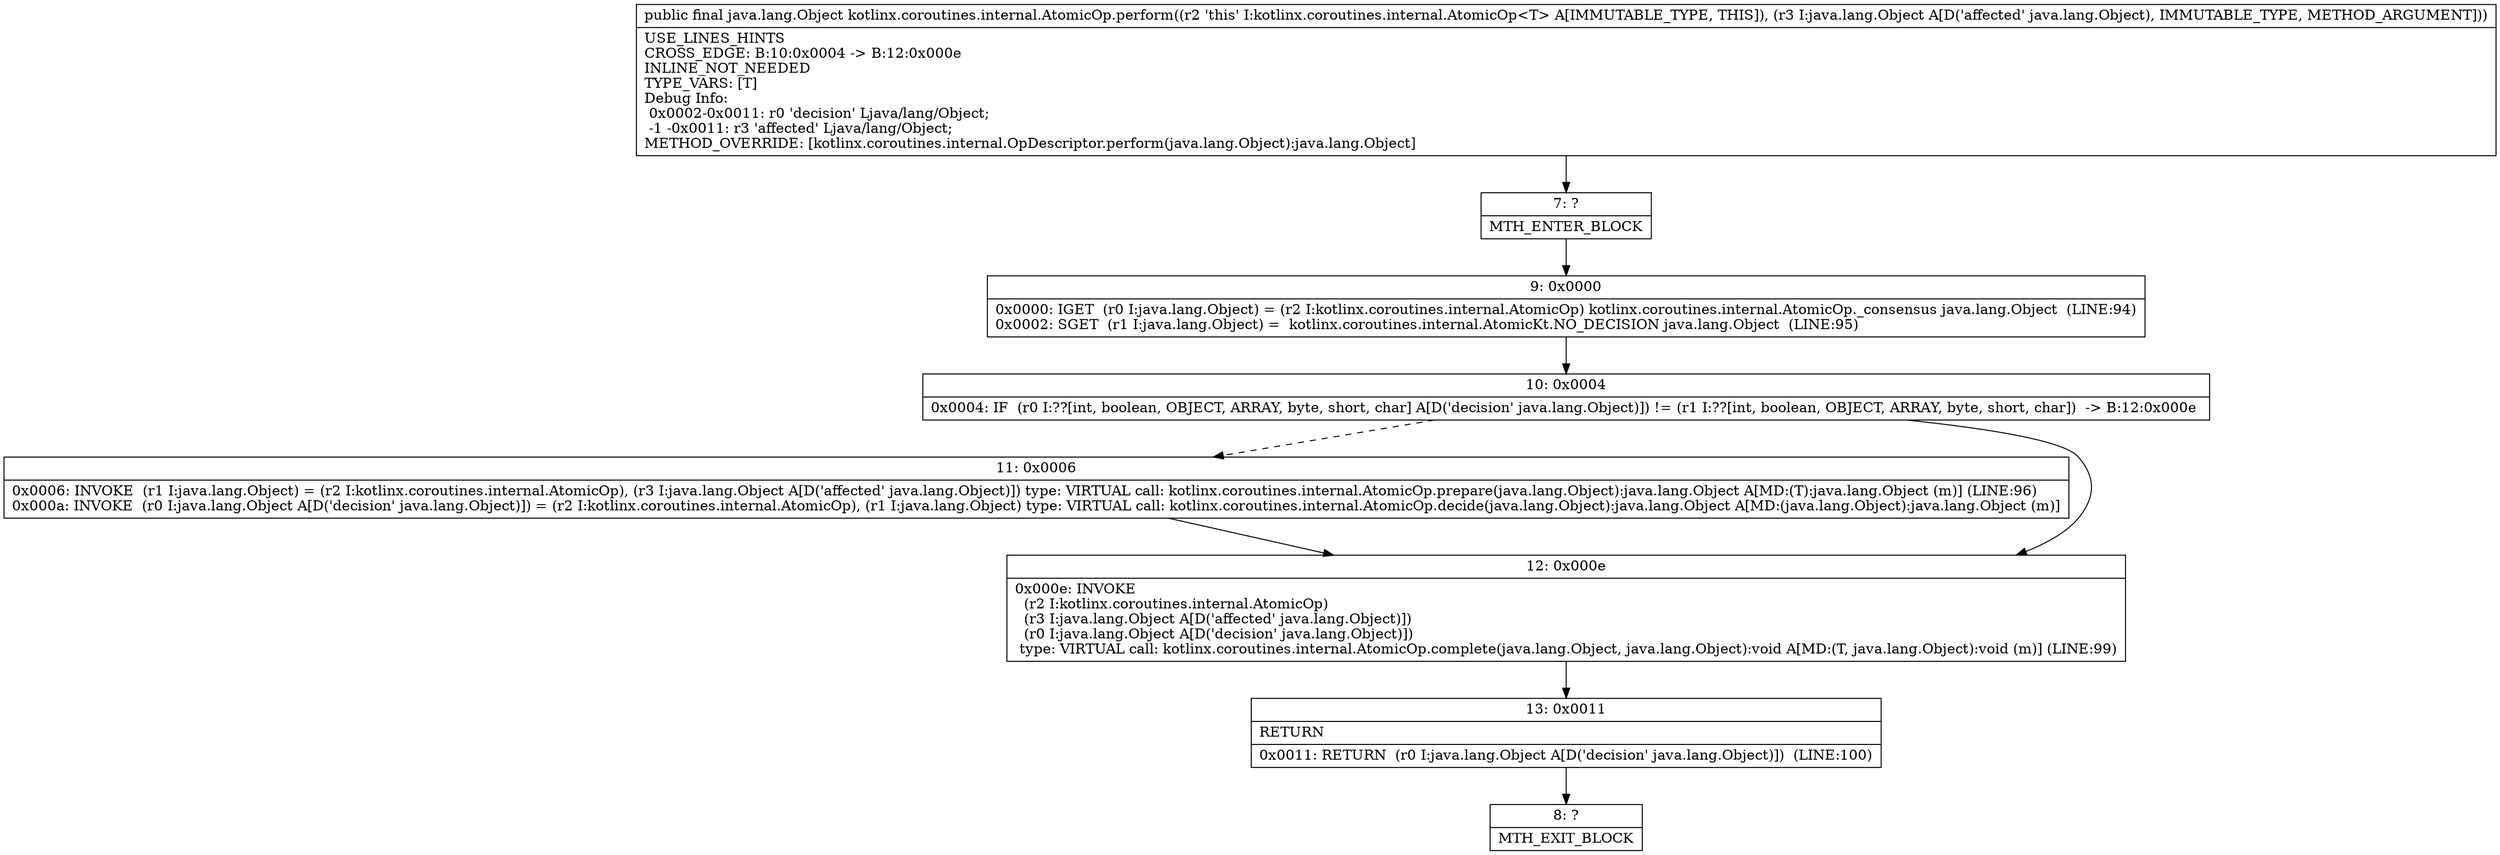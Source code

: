 digraph "CFG forkotlinx.coroutines.internal.AtomicOp.perform(Ljava\/lang\/Object;)Ljava\/lang\/Object;" {
Node_7 [shape=record,label="{7\:\ ?|MTH_ENTER_BLOCK\l}"];
Node_9 [shape=record,label="{9\:\ 0x0000|0x0000: IGET  (r0 I:java.lang.Object) = (r2 I:kotlinx.coroutines.internal.AtomicOp) kotlinx.coroutines.internal.AtomicOp._consensus java.lang.Object  (LINE:94)\l0x0002: SGET  (r1 I:java.lang.Object) =  kotlinx.coroutines.internal.AtomicKt.NO_DECISION java.lang.Object  (LINE:95)\l}"];
Node_10 [shape=record,label="{10\:\ 0x0004|0x0004: IF  (r0 I:??[int, boolean, OBJECT, ARRAY, byte, short, char] A[D('decision' java.lang.Object)]) != (r1 I:??[int, boolean, OBJECT, ARRAY, byte, short, char])  \-\> B:12:0x000e \l}"];
Node_11 [shape=record,label="{11\:\ 0x0006|0x0006: INVOKE  (r1 I:java.lang.Object) = (r2 I:kotlinx.coroutines.internal.AtomicOp), (r3 I:java.lang.Object A[D('affected' java.lang.Object)]) type: VIRTUAL call: kotlinx.coroutines.internal.AtomicOp.prepare(java.lang.Object):java.lang.Object A[MD:(T):java.lang.Object (m)] (LINE:96)\l0x000a: INVOKE  (r0 I:java.lang.Object A[D('decision' java.lang.Object)]) = (r2 I:kotlinx.coroutines.internal.AtomicOp), (r1 I:java.lang.Object) type: VIRTUAL call: kotlinx.coroutines.internal.AtomicOp.decide(java.lang.Object):java.lang.Object A[MD:(java.lang.Object):java.lang.Object (m)]\l}"];
Node_12 [shape=record,label="{12\:\ 0x000e|0x000e: INVOKE  \l  (r2 I:kotlinx.coroutines.internal.AtomicOp)\l  (r3 I:java.lang.Object A[D('affected' java.lang.Object)])\l  (r0 I:java.lang.Object A[D('decision' java.lang.Object)])\l type: VIRTUAL call: kotlinx.coroutines.internal.AtomicOp.complete(java.lang.Object, java.lang.Object):void A[MD:(T, java.lang.Object):void (m)] (LINE:99)\l}"];
Node_13 [shape=record,label="{13\:\ 0x0011|RETURN\l|0x0011: RETURN  (r0 I:java.lang.Object A[D('decision' java.lang.Object)])  (LINE:100)\l}"];
Node_8 [shape=record,label="{8\:\ ?|MTH_EXIT_BLOCK\l}"];
MethodNode[shape=record,label="{public final java.lang.Object kotlinx.coroutines.internal.AtomicOp.perform((r2 'this' I:kotlinx.coroutines.internal.AtomicOp\<T\> A[IMMUTABLE_TYPE, THIS]), (r3 I:java.lang.Object A[D('affected' java.lang.Object), IMMUTABLE_TYPE, METHOD_ARGUMENT]))  | USE_LINES_HINTS\lCROSS_EDGE: B:10:0x0004 \-\> B:12:0x000e\lINLINE_NOT_NEEDED\lTYPE_VARS: [T]\lDebug Info:\l  0x0002\-0x0011: r0 'decision' Ljava\/lang\/Object;\l  \-1 \-0x0011: r3 'affected' Ljava\/lang\/Object;\lMETHOD_OVERRIDE: [kotlinx.coroutines.internal.OpDescriptor.perform(java.lang.Object):java.lang.Object]\l}"];
MethodNode -> Node_7;Node_7 -> Node_9;
Node_9 -> Node_10;
Node_10 -> Node_11[style=dashed];
Node_10 -> Node_12;
Node_11 -> Node_12;
Node_12 -> Node_13;
Node_13 -> Node_8;
}

